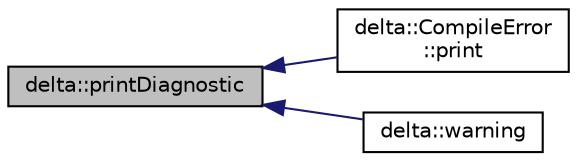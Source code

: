digraph "delta::printDiagnostic"
{
  edge [fontname="Helvetica",fontsize="10",labelfontname="Helvetica",labelfontsize="10"];
  node [fontname="Helvetica",fontsize="10",shape=record];
  rankdir="LR";
  Node121 [label="delta::printDiagnostic",height=0.2,width=0.4,color="black", fillcolor="grey75", style="filled", fontcolor="black"];
  Node121 -> Node122 [dir="back",color="midnightblue",fontsize="10",style="solid",fontname="Helvetica"];
  Node122 [label="delta::CompileError\l::print",height=0.2,width=0.4,color="black", fillcolor="white", style="filled",URL="$classdelta_1_1_compile_error.html#a77d6b770d2bdb00d6da2d386165b4fbd"];
  Node121 -> Node123 [dir="back",color="midnightblue",fontsize="10",style="solid",fontname="Helvetica"];
  Node123 [label="delta::warning",height=0.2,width=0.4,color="black", fillcolor="white", style="filled",URL="$namespacedelta.html#a0433872afb9baf04c102e57e787ca785"];
}
